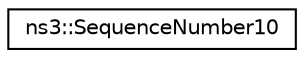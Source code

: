 digraph "Graphical Class Hierarchy"
{
 // LATEX_PDF_SIZE
  edge [fontname="Helvetica",fontsize="10",labelfontname="Helvetica",labelfontsize="10"];
  node [fontname="Helvetica",fontsize="10",shape=record];
  rankdir="LR";
  Node0 [label="ns3::SequenceNumber10",height=0.2,width=0.4,color="black", fillcolor="white", style="filled",URL="$classns3_1_1_sequence_number10.html",tooltip="SequenceNumber10 class."];
}
